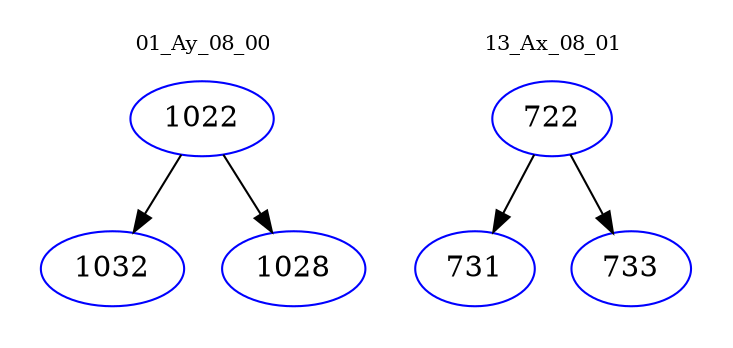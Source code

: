 digraph{
subgraph cluster_0 {
color = white
label = "01_Ay_08_00";
fontsize=10;
T0_1022 [label="1022", color="blue"]
T0_1022 -> T0_1032 [color="black"]
T0_1032 [label="1032", color="blue"]
T0_1022 -> T0_1028 [color="black"]
T0_1028 [label="1028", color="blue"]
}
subgraph cluster_1 {
color = white
label = "13_Ax_08_01";
fontsize=10;
T1_722 [label="722", color="blue"]
T1_722 -> T1_731 [color="black"]
T1_731 [label="731", color="blue"]
T1_722 -> T1_733 [color="black"]
T1_733 [label="733", color="blue"]
}
}
